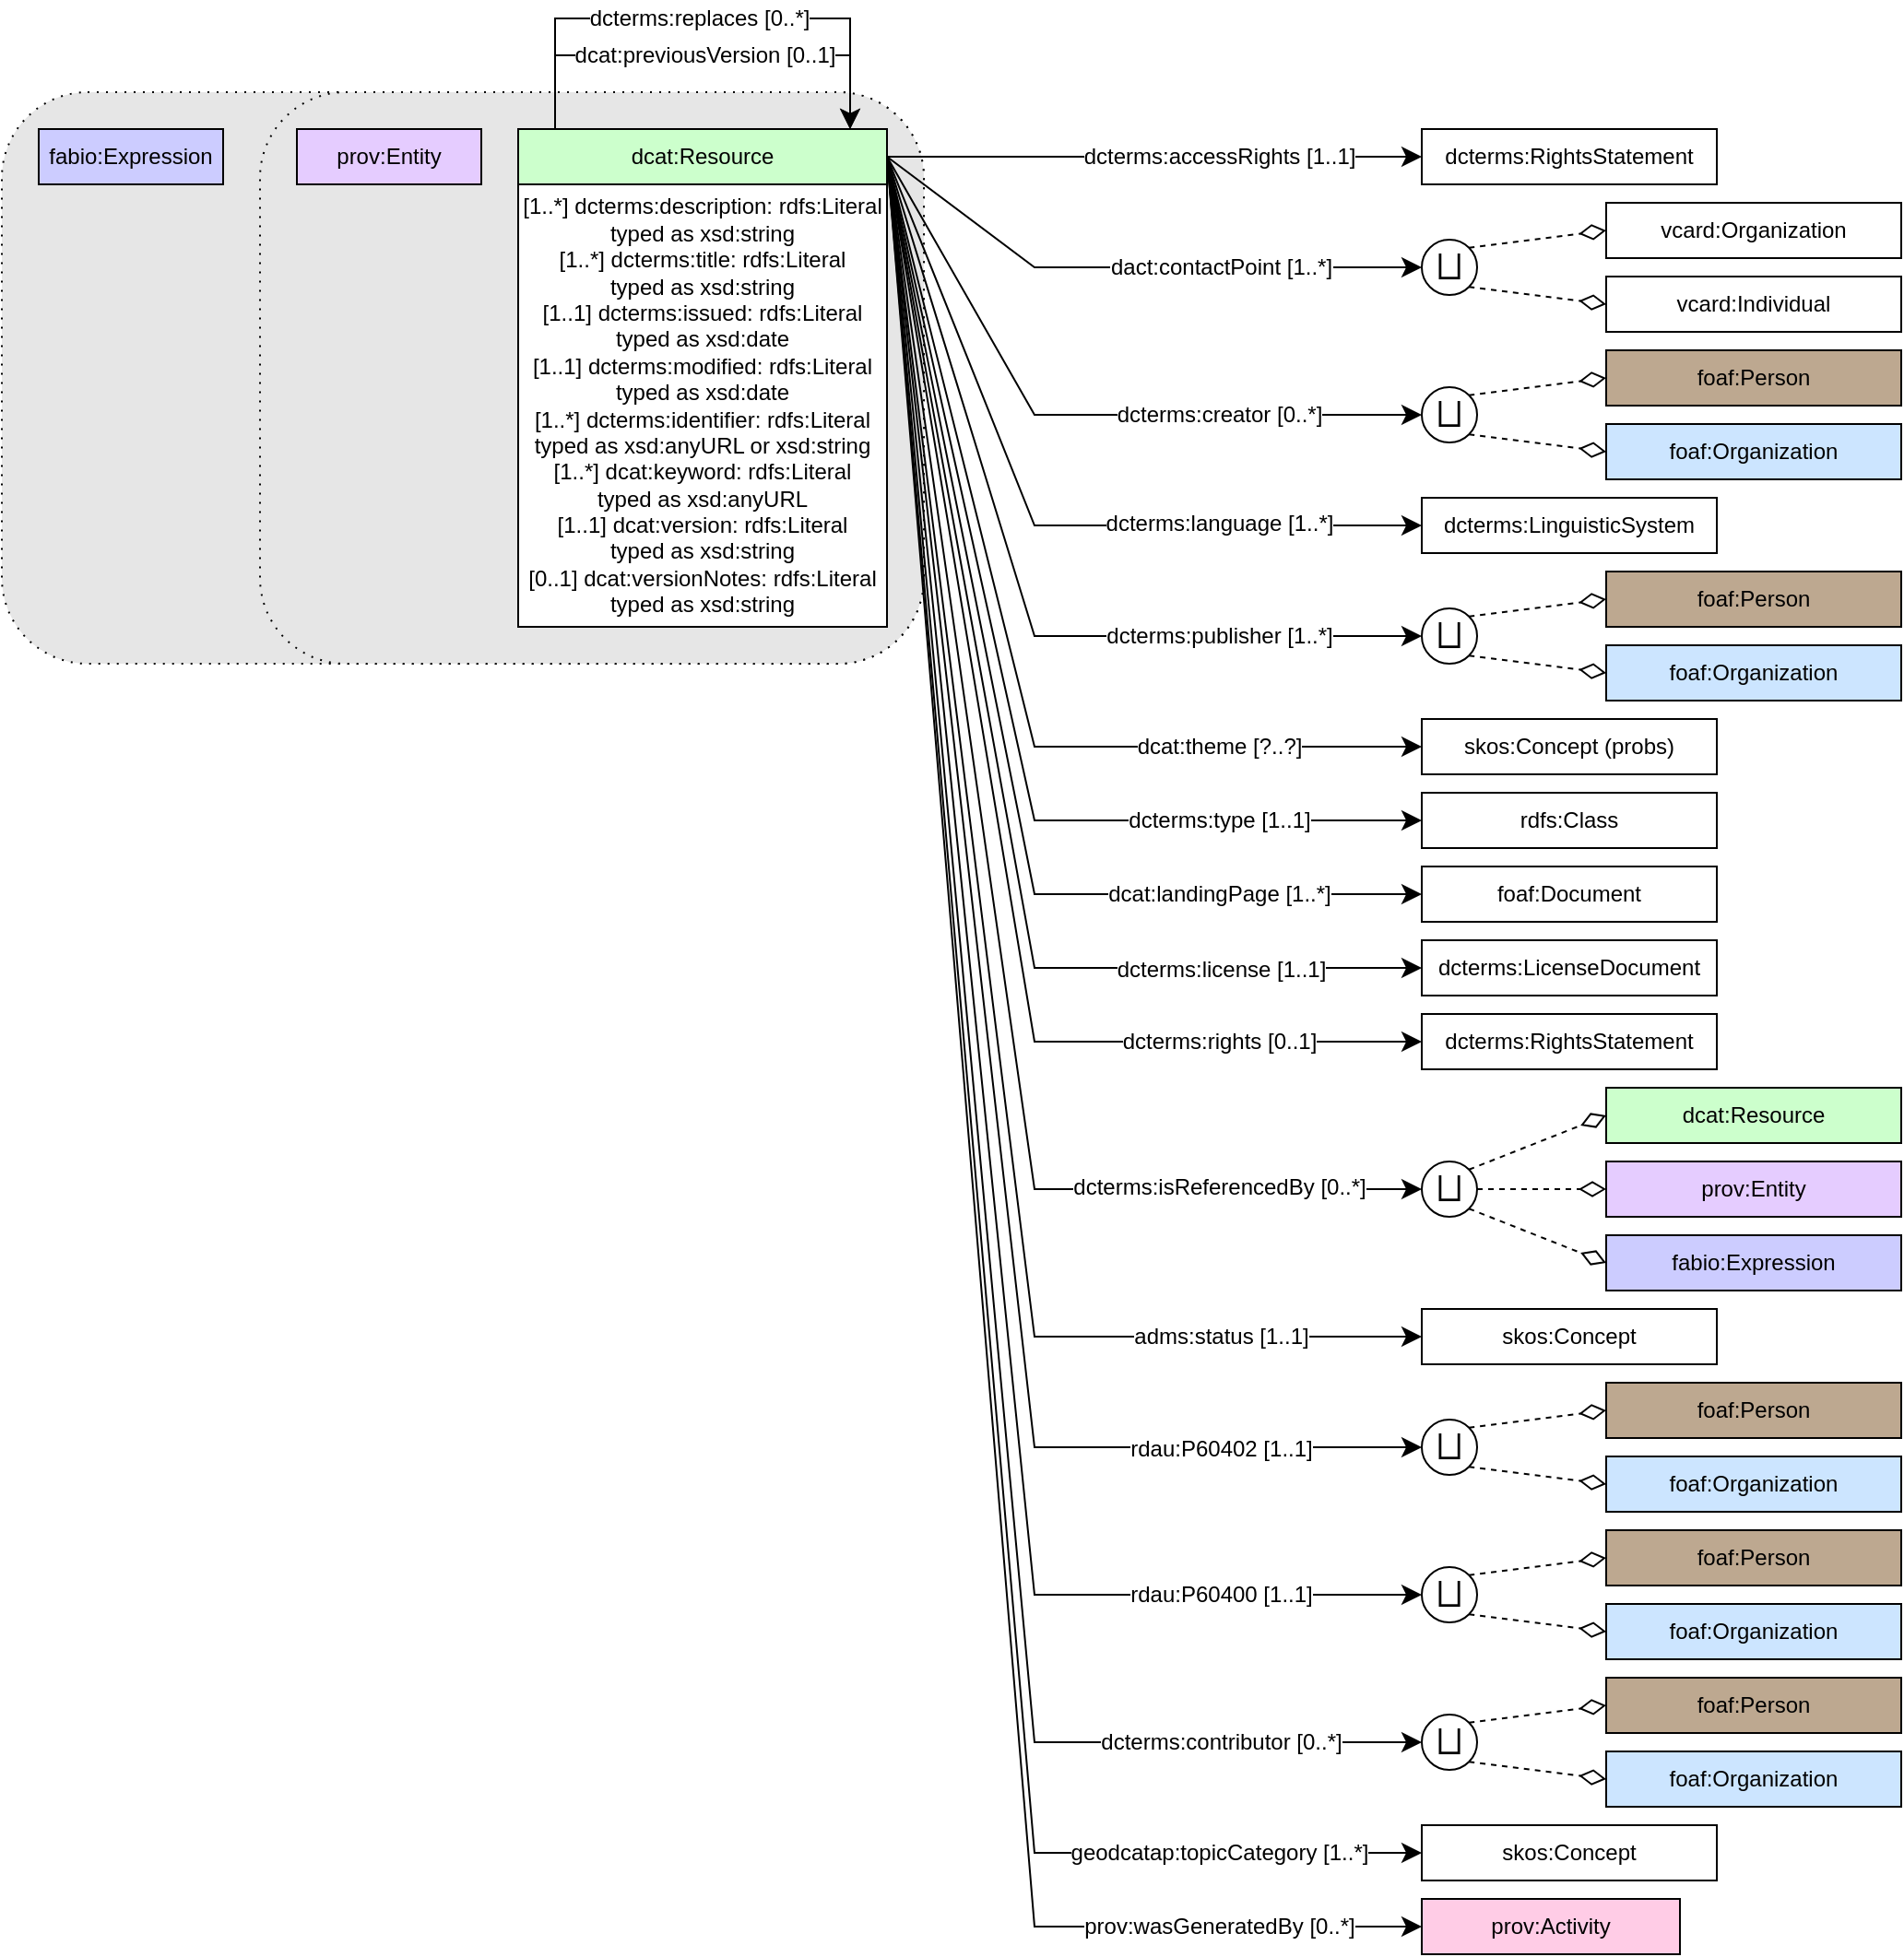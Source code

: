 <mxfile version="26.0.9">
  <diagram name="Page-1" id="SzmMwvYjo2_tDRgzkFQ2">
    <mxGraphModel dx="1943" dy="589" grid="1" gridSize="10" guides="1" tooltips="1" connect="1" arrows="1" fold="1" page="1" pageScale="1" pageWidth="827" pageHeight="1169" math="0" shadow="0">
      <root>
        <mxCell id="0" />
        <mxCell id="1" parent="0" />
        <mxCell id="1unsUa5NZZKn3KWUAOsR-1" value="" style="rounded=1;whiteSpace=wrap;html=1;snapToPoint=1;points=[[0.1,0],[0.2,0],[0.3,0],[0.4,0],[0.5,0],[0.6,0],[0.7,0],[0.8,0],[0.9,0],[0,0.1],[0,0.3],[0,0.5],[0,0.7],[0,0.9],[0.1,1],[0.2,1],[0.3,1],[0.4,1],[0.5,1],[0.6,1],[0.7,1],[0.8,1],[0.9,1],[1,0.1],[1,0.3],[1,0.5],[1,0.7],[1,0.9]];fillColor=#E6E6E6;dashed=1;dashPattern=1 4;" parent="1" vertex="1">
          <mxGeometry x="-260" y="180" width="500" height="310" as="geometry" />
        </mxCell>
        <mxCell id="SjGbqMPoIrOMk5xAmUnZ-7" value="" style="rounded=1;whiteSpace=wrap;html=1;snapToPoint=1;points=[[0.1,0],[0.2,0],[0.3,0],[0.4,0],[0.5,0],[0.6,0],[0.7,0],[0.8,0],[0.9,0],[0,0.1],[0,0.3],[0,0.5],[0,0.7],[0,0.9],[0.1,1],[0.2,1],[0.3,1],[0.4,1],[0.5,1],[0.6,1],[0.7,1],[0.8,1],[0.9,1],[1,0.1],[1,0.3],[1,0.5],[1,0.7],[1,0.9]];fillColor=#E6E6E6;dashed=1;dashPattern=1 4;" parent="1" vertex="1">
          <mxGeometry x="-120" y="180" width="360" height="310" as="geometry" />
        </mxCell>
        <mxCell id="umWT4CQzPr7KXGaEn9dq-6" value="" style="endArrow=classic;html=1;exitX=1;exitY=0.5;exitDx=0;exitDy=0;entryX=0;entryY=0.5;entryDx=0;entryDy=0;endSize=8;arcSize=0;rounded=0;" parent="1" source="umWT4CQzPr7KXGaEn9dq-2" target="umWT4CQzPr7KXGaEn9dq-10" edge="1">
          <mxGeometry width="50" height="50" relative="1" as="geometry">
            <mxPoint x="219" y="225" as="sourcePoint" />
            <mxPoint x="409" y="225" as="targetPoint" />
          </mxGeometry>
        </mxCell>
        <mxCell id="umWT4CQzPr7KXGaEn9dq-7" value="&lt;div&gt;dcterms:accessRights [1..1]&lt;/div&gt;" style="text;html=1;align=center;verticalAlign=middle;resizable=0;points=[];labelBackgroundColor=#ffffff;" parent="umWT4CQzPr7KXGaEn9dq-6" vertex="1" connectable="0">
          <mxGeometry x="-0.127" relative="1" as="geometry">
            <mxPoint x="53" as="offset" />
          </mxGeometry>
        </mxCell>
        <mxCell id="umWT4CQzPr7KXGaEn9dq-12" value="" style="endArrow=classic;html=1;exitX=1;exitY=0.5;exitDx=0;exitDy=0;entryX=0;entryY=0.5;entryDx=0;entryDy=0;endSize=8;arcSize=0;rounded=0;" parent="1" source="umWT4CQzPr7KXGaEn9dq-2" target="umWT4CQzPr7KXGaEn9dq-17" edge="1">
          <mxGeometry width="50" height="50" relative="1" as="geometry">
            <mxPoint x="220" y="295" as="sourcePoint" />
            <mxPoint x="410" y="295" as="targetPoint" />
            <Array as="points">
              <mxPoint x="300" y="275" />
            </Array>
          </mxGeometry>
        </mxCell>
        <mxCell id="umWT4CQzPr7KXGaEn9dq-13" value="&lt;div&gt;dact:contactPoint [1..*]&lt;/div&gt;" style="text;html=1;align=center;verticalAlign=middle;resizable=0;points=[];labelBackgroundColor=#ffffff;" parent="umWT4CQzPr7KXGaEn9dq-12" vertex="1" connectable="0">
          <mxGeometry x="-0.127" relative="1" as="geometry">
            <mxPoint x="65" as="offset" />
          </mxGeometry>
        </mxCell>
        <mxCell id="MMTcVOcszVxUp90W63KL-1" value="" style="endArrow=classic;html=1;exitX=1;exitY=0.5;exitDx=0;exitDy=0;endSize=8;arcSize=0;rounded=0;entryX=0;entryY=0.5;entryDx=0;entryDy=0;" parent="1" source="umWT4CQzPr7KXGaEn9dq-2" target="MMTcVOcszVxUp90W63KL-10" edge="1">
          <mxGeometry width="50" height="50" relative="1" as="geometry">
            <mxPoint x="230" y="225" as="sourcePoint" />
            <mxPoint x="480" y="590" as="targetPoint" />
            <Array as="points">
              <mxPoint x="300" y="355" />
            </Array>
          </mxGeometry>
        </mxCell>
        <mxCell id="MMTcVOcszVxUp90W63KL-2" value="&lt;div&gt;dcterms:creator [0..*]&lt;/div&gt;" style="text;html=1;align=center;verticalAlign=middle;resizable=0;points=[];labelBackgroundColor=#ffffff;" parent="MMTcVOcszVxUp90W63KL-1" vertex="1" connectable="0">
          <mxGeometry x="-0.127" relative="1" as="geometry">
            <mxPoint x="99" as="offset" />
          </mxGeometry>
        </mxCell>
        <mxCell id="MMTcVOcszVxUp90W63KL-5" value="foaf:Organization" style="rounded=0;whiteSpace=wrap;html=1;snapToPoint=1;points=[[0.1,0],[0.2,0],[0.3,0],[0.4,0],[0.5,0],[0.6,0],[0.7,0],[0.8,0],[0.9,0],[0,0.1],[0,0.3],[0,0.5],[0,0.7],[0,0.9],[0.1,1],[0.2,1],[0.3,1],[0.4,1],[0.5,1],[0.6,1],[0.7,1],[0.8,1],[0.9,1],[1,0.1],[1,0.3],[1,0.5],[1,0.7],[1,0.9]];fillColor=#CCE5FF;" parent="1" vertex="1">
          <mxGeometry x="610" y="360" width="160" height="30" as="geometry" />
        </mxCell>
        <mxCell id="MMTcVOcszVxUp90W63KL-8" value="foaf:Person" style="rounded=0;whiteSpace=wrap;html=1;snapToPoint=1;points=[[0.1,0],[0.2,0],[0.3,0],[0.4,0],[0.5,0],[0.6,0],[0.7,0],[0.8,0],[0.9,0],[0,0.1],[0,0.3],[0,0.5],[0,0.7],[0,0.9],[0.1,1],[0.2,1],[0.3,1],[0.4,1],[0.5,1],[0.6,1],[0.7,1],[0.8,1],[0.9,1],[1,0.1],[1,0.3],[1,0.5],[1,0.7],[1,0.9]];fillColor=#BDA890;" parent="1" vertex="1">
          <mxGeometry x="610" y="320" width="160" height="30" as="geometry" />
        </mxCell>
        <mxCell id="umWT4CQzPr7KXGaEn9dq-16" value="vcard:Individual" style="rounded=0;whiteSpace=wrap;html=1;snapToPoint=1;points=[[0.1,0],[0.2,0],[0.3,0],[0.4,0],[0.5,0],[0.6,0],[0.7,0],[0.8,0],[0.9,0],[0,0.1],[0,0.3],[0,0.5],[0,0.7],[0,0.9],[0.1,1],[0.2,1],[0.3,1],[0.4,1],[0.5,1],[0.6,1],[0.7,1],[0.8,1],[0.9,1],[1,0.1],[1,0.3],[1,0.5],[1,0.7],[1,0.9]];" parent="1" vertex="1">
          <mxGeometry x="610" y="280" width="160" height="30" as="geometry" />
        </mxCell>
        <mxCell id="umWT4CQzPr7KXGaEn9dq-10" value="dcterms:RightsStatement" style="rounded=0;whiteSpace=wrap;html=1;snapToPoint=1;points=[[0.1,0],[0.2,0],[0.3,0],[0.4,0],[0.5,0],[0.6,0],[0.7,0],[0.8,0],[0.9,0],[0,0.1],[0,0.3],[0,0.5],[0,0.7],[0,0.9],[0.1,1],[0.2,1],[0.3,1],[0.4,1],[0.5,1],[0.6,1],[0.7,1],[0.8,1],[0.9,1],[1,0.1],[1,0.3],[1,0.5],[1,0.7],[1,0.9]];" parent="1" vertex="1">
          <mxGeometry x="510" y="200" width="160" height="30" as="geometry" />
        </mxCell>
        <mxCell id="umWT4CQzPr7KXGaEn9dq-24" value="vcard:Organization" style="rounded=0;whiteSpace=wrap;html=1;snapToPoint=1;points=[[0.1,0],[0.2,0],[0.3,0],[0.4,0],[0.5,0],[0.6,0],[0.7,0],[0.8,0],[0.9,0],[0,0.1],[0,0.3],[0,0.5],[0,0.7],[0,0.9],[0.1,1],[0.2,1],[0.3,1],[0.4,1],[0.5,1],[0.6,1],[0.7,1],[0.8,1],[0.9,1],[1,0.1],[1,0.3],[1,0.5],[1,0.7],[1,0.9]];" parent="1" vertex="1">
          <mxGeometry x="610" y="240" width="160" height="30" as="geometry" />
        </mxCell>
        <mxCell id="Jf8K7NB9ZICqQrIBF7vX-12" value="" style="group" parent="1" vertex="1" connectable="0">
          <mxGeometry x="20" y="200" width="200" height="270" as="geometry" />
        </mxCell>
        <mxCell id="umWT4CQzPr7KXGaEn9dq-1" value="[1..*] dcterms:description:&amp;nbsp;rdfs:Literal typed as xsd:string&lt;div&gt;[1..*] dcterms:title:&amp;nbsp;rdfs:Literal&lt;/div&gt;&lt;div&gt;typed as xsd:string&lt;br&gt;&lt;/div&gt;&lt;div&gt;[1..1] dcterms:issued:&amp;nbsp;rdfs:Literal typed as xsd:date&lt;br&gt;&lt;/div&gt;&lt;div&gt;[1..1] dcterms:modified:&amp;nbsp;rdfs:Literal typed as xsd:date&lt;br&gt;&lt;/div&gt;&lt;div&gt;[1..*] dcterms:identifier:&amp;nbsp;rdfs:Literal typed as xsd:anyURL or xsd:string&lt;/div&gt;&lt;div&gt;[1..*] dcat:keyword:&amp;nbsp;rdfs:Literal&lt;/div&gt;&lt;div&gt;typed as xsd:anyURL&lt;br&gt;&lt;/div&gt;&lt;div&gt;[1..1] dcat:version:&amp;nbsp;rdfs:Literal&lt;/div&gt;&lt;div&gt;typed as xsd:string&lt;br&gt;&lt;/div&gt;&lt;div&gt;[0..1] dcat:versionNotes:&amp;nbsp;rdfs:Literal typed as xsd:string&lt;br&gt;&lt;/div&gt;" style="rounded=0;whiteSpace=wrap;html=1;snapToPoint=1;points=[[0.1,0],[0.2,0],[0.3,0],[0.4,0],[0.5,0],[0.6,0],[0.7,0],[0.8,0],[0.9,0],[0,0.1],[0,0.3],[0,0.5],[0,0.7],[0,0.9],[0.1,1],[0.2,1],[0.3,1],[0.4,1],[0.5,1],[0.6,1],[0.7,1],[0.8,1],[0.9,1],[1,0.1],[1,0.3],[1,0.5],[1,0.7],[1,0.9]];" parent="Jf8K7NB9ZICqQrIBF7vX-12" vertex="1">
          <mxGeometry y="30" width="200" height="240" as="geometry" />
        </mxCell>
        <mxCell id="umWT4CQzPr7KXGaEn9dq-2" value="dcat:Resource" style="rounded=0;whiteSpace=wrap;html=1;snapToPoint=1;points=[[0.1,0],[0.2,0],[0.3,0],[0.4,0],[0.5,0],[0.6,0],[0.7,0],[0.8,0],[0.9,0],[0,0.1],[0,0.3],[0,0.5],[0,0.7],[0,0.9],[0.1,1],[0.2,1],[0.3,1],[0.4,1],[0.5,1],[0.6,1],[0.7,1],[0.8,1],[0.9,1],[1,0.1],[1,0.3],[1,0.5],[1,0.7],[1,0.9]];fillColor=#CCFFCC;" parent="Jf8K7NB9ZICqQrIBF7vX-12" vertex="1">
          <mxGeometry width="200" height="30" as="geometry" />
        </mxCell>
        <mxCell id="Jf8K7NB9ZICqQrIBF7vX-48" value="" style="endArrow=classic;html=1;exitX=0.1;exitY=0;exitDx=0;exitDy=0;endSize=8;arcSize=0;rounded=0;entryX=0.9;entryY=0;entryDx=0;entryDy=0;" parent="Jf8K7NB9ZICqQrIBF7vX-12" source="umWT4CQzPr7KXGaEn9dq-2" target="umWT4CQzPr7KXGaEn9dq-2" edge="1">
          <mxGeometry width="50" height="50" relative="1" as="geometry">
            <mxPoint x="19.048" y="-110" as="sourcePoint" />
            <mxPoint x="171.429" y="-100" as="targetPoint" />
            <Array as="points">
              <mxPoint x="20" y="-40" />
              <mxPoint x="180" y="-40" />
            </Array>
          </mxGeometry>
        </mxCell>
        <mxCell id="Jf8K7NB9ZICqQrIBF7vX-49" value="&lt;div&gt;dcat:previousVersion [0..1]&lt;/div&gt;" style="text;html=1;align=center;verticalAlign=middle;resizable=0;points=[];labelBackgroundColor=#ffffff;" parent="Jf8K7NB9ZICqQrIBF7vX-48" vertex="1" connectable="0">
          <mxGeometry x="-0.127" relative="1" as="geometry">
            <mxPoint x="16" as="offset" />
          </mxGeometry>
        </mxCell>
        <mxCell id="Jf8K7NB9ZICqQrIBF7vX-50" value="" style="endArrow=classic;html=1;exitX=0.1;exitY=0;exitDx=0;exitDy=0;endSize=8;arcSize=0;rounded=0;entryX=0.9;entryY=0;entryDx=0;entryDy=0;" parent="Jf8K7NB9ZICqQrIBF7vX-12" source="umWT4CQzPr7KXGaEn9dq-2" target="umWT4CQzPr7KXGaEn9dq-2" edge="1">
          <mxGeometry width="50" height="50" relative="1" as="geometry">
            <mxPoint x="29.524" y="10" as="sourcePoint" />
            <mxPoint x="189.524" y="10" as="targetPoint" />
            <Array as="points">
              <mxPoint x="20" y="-60" />
              <mxPoint x="180" y="-60" />
            </Array>
          </mxGeometry>
        </mxCell>
        <mxCell id="Jf8K7NB9ZICqQrIBF7vX-51" value="&lt;div&gt;dcterms:replaces [0..*]&lt;/div&gt;" style="text;html=1;align=center;verticalAlign=middle;resizable=0;points=[];labelBackgroundColor=#ffffff;" parent="Jf8K7NB9ZICqQrIBF7vX-50" vertex="1" connectable="0">
          <mxGeometry x="-0.127" relative="1" as="geometry">
            <mxPoint x="16" as="offset" />
          </mxGeometry>
        </mxCell>
        <mxCell id="Jf8K7NB9ZICqQrIBF7vX-13" value="" style="endArrow=classic;html=1;exitX=1;exitY=0.5;exitDx=0;exitDy=0;entryX=0;entryY=0.5;entryDx=0;entryDy=0;endSize=8;arcSize=0;rounded=0;" parent="1" source="umWT4CQzPr7KXGaEn9dq-2" target="Jf8K7NB9ZICqQrIBF7vX-15" edge="1">
          <mxGeometry width="50" height="50" relative="1" as="geometry">
            <mxPoint x="230" y="415" as="sourcePoint" />
            <mxPoint x="419" y="425" as="targetPoint" />
            <Array as="points">
              <mxPoint x="300" y="415" />
            </Array>
          </mxGeometry>
        </mxCell>
        <mxCell id="Jf8K7NB9ZICqQrIBF7vX-14" value="&lt;div&gt;dcterms:language [1..*]&lt;/div&gt;" style="text;html=1;align=center;verticalAlign=middle;resizable=0;points=[];labelBackgroundColor=#ffffff;" parent="Jf8K7NB9ZICqQrIBF7vX-13" vertex="1" connectable="0">
          <mxGeometry x="-0.127" relative="1" as="geometry">
            <mxPoint x="111" y="27" as="offset" />
          </mxGeometry>
        </mxCell>
        <mxCell id="Jf8K7NB9ZICqQrIBF7vX-15" value="dcterms:LinguisticSystem" style="rounded=0;whiteSpace=wrap;html=1;snapToPoint=1;points=[[0.1,0],[0.2,0],[0.3,0],[0.4,0],[0.5,0],[0.6,0],[0.7,0],[0.8,0],[0.9,0],[0,0.1],[0,0.3],[0,0.5],[0,0.7],[0,0.9],[0.1,1],[0.2,1],[0.3,1],[0.4,1],[0.5,1],[0.6,1],[0.7,1],[0.8,1],[0.9,1],[1,0.1],[1,0.3],[1,0.5],[1,0.7],[1,0.9]];" parent="1" vertex="1">
          <mxGeometry x="510" y="400" width="160" height="30" as="geometry" />
        </mxCell>
        <mxCell id="Jf8K7NB9ZICqQrIBF7vX-16" value="" style="group" parent="1" vertex="1" connectable="0">
          <mxGeometry x="510" y="260" width="30" height="30" as="geometry" />
        </mxCell>
        <mxCell id="umWT4CQzPr7KXGaEn9dq-20" value="" style="endArrow=diamondThin;endSize=12;html=1;fontColor=#000099;exitX=1;exitY=0;exitDx=0;exitDy=0;endFill=0;dashed=1;entryX=0;entryY=0.5;entryDx=0;entryDy=0;arcSize=0;rounded=0;" parent="Jf8K7NB9ZICqQrIBF7vX-16" source="umWT4CQzPr7KXGaEn9dq-17" target="umWT4CQzPr7KXGaEn9dq-24" edge="1">
          <mxGeometry width="50" height="50" relative="1" as="geometry">
            <mxPoint x="-162" y="65" as="sourcePoint" />
            <mxPoint x="53" y="30" as="targetPoint" />
          </mxGeometry>
        </mxCell>
        <mxCell id="umWT4CQzPr7KXGaEn9dq-21" value="" style="endArrow=diamondThin;endSize=12;html=1;fontColor=#000099;exitX=1;exitY=1;exitDx=0;exitDy=0;endFill=0;dashed=1;entryX=0;entryY=0.5;entryDx=0;entryDy=0;arcSize=0;rounded=0;" parent="Jf8K7NB9ZICqQrIBF7vX-16" source="umWT4CQzPr7KXGaEn9dq-17" target="umWT4CQzPr7KXGaEn9dq-16" edge="1">
          <mxGeometry width="50" height="50" relative="1" as="geometry">
            <mxPoint x="21.607" y="54.393" as="sourcePoint" />
            <mxPoint x="53" y="150" as="targetPoint" />
          </mxGeometry>
        </mxCell>
        <mxCell id="umWT4CQzPr7KXGaEn9dq-17" value="&lt;span class=&quot;st&quot;&gt;⨆&lt;/span&gt;" style="ellipse;whiteSpace=wrap;html=1;aspect=fixed;fontSize=17;" parent="Jf8K7NB9ZICqQrIBF7vX-16" vertex="1">
          <mxGeometry width="30" height="30" as="geometry" />
        </mxCell>
        <mxCell id="Jf8K7NB9ZICqQrIBF7vX-17" value="" style="group" parent="1" vertex="1" connectable="0">
          <mxGeometry x="510" y="340" width="30" height="30" as="geometry" />
        </mxCell>
        <mxCell id="MMTcVOcszVxUp90W63KL-11" value="" style="endArrow=diamondThin;endSize=12;html=1;fontColor=#000099;exitX=1;exitY=0;exitDx=0;exitDy=0;endFill=0;dashed=1;entryX=0;entryY=0.5;entryDx=0;entryDy=0;arcSize=0;rounded=0;" parent="Jf8K7NB9ZICqQrIBF7vX-17" source="MMTcVOcszVxUp90W63KL-10" target="MMTcVOcszVxUp90W63KL-8" edge="1">
          <mxGeometry width="50" height="50" relative="1" as="geometry">
            <mxPoint x="-162" y="215" as="sourcePoint" />
            <mxPoint x="53" y="180" as="targetPoint" />
          </mxGeometry>
        </mxCell>
        <mxCell id="MMTcVOcszVxUp90W63KL-12" value="" style="endArrow=diamondThin;endSize=12;html=1;fontColor=#000099;exitX=1;exitY=1;exitDx=0;exitDy=0;endFill=0;dashed=1;entryX=0;entryY=0.5;entryDx=0;entryDy=0;arcSize=0;rounded=0;" parent="Jf8K7NB9ZICqQrIBF7vX-17" source="MMTcVOcszVxUp90W63KL-10" target="MMTcVOcszVxUp90W63KL-5" edge="1">
          <mxGeometry width="50" height="50" relative="1" as="geometry">
            <mxPoint x="21.607" y="204.393" as="sourcePoint" />
            <mxPoint x="53" y="300" as="targetPoint" />
          </mxGeometry>
        </mxCell>
        <mxCell id="MMTcVOcszVxUp90W63KL-10" value="&lt;span class=&quot;st&quot;&gt;⨆&lt;/span&gt;" style="ellipse;whiteSpace=wrap;html=1;aspect=fixed;fontSize=17;" parent="Jf8K7NB9ZICqQrIBF7vX-17" vertex="1">
          <mxGeometry width="30" height="30" as="geometry" />
        </mxCell>
        <mxCell id="Jf8K7NB9ZICqQrIBF7vX-23" value="" style="endArrow=classic;html=1;exitX=1;exitY=0.5;exitDx=0;exitDy=0;endSize=8;arcSize=0;rounded=0;entryX=0;entryY=0.5;entryDx=0;entryDy=0;" parent="1" source="umWT4CQzPr7KXGaEn9dq-2" target="Jf8K7NB9ZICqQrIBF7vX-28" edge="1">
          <mxGeometry width="50" height="50" relative="1" as="geometry">
            <mxPoint x="220" y="334" as="sourcePoint" />
            <mxPoint x="480" y="709" as="targetPoint" />
            <Array as="points">
              <mxPoint x="300" y="475" />
            </Array>
          </mxGeometry>
        </mxCell>
        <mxCell id="Jf8K7NB9ZICqQrIBF7vX-24" value="&lt;div&gt;dcterms:publisher [1..*]&lt;/div&gt;" style="text;html=1;align=center;verticalAlign=middle;resizable=0;points=[];labelBackgroundColor=#ffffff;" parent="Jf8K7NB9ZICqQrIBF7vX-23" vertex="1" connectable="0">
          <mxGeometry x="-0.127" relative="1" as="geometry">
            <mxPoint x="118" y="59" as="offset" />
          </mxGeometry>
        </mxCell>
        <mxCell id="Jf8K7NB9ZICqQrIBF7vX-25" value="foaf:Organization" style="rounded=0;whiteSpace=wrap;html=1;snapToPoint=1;points=[[0.1,0],[0.2,0],[0.3,0],[0.4,0],[0.5,0],[0.6,0],[0.7,0],[0.8,0],[0.9,0],[0,0.1],[0,0.3],[0,0.5],[0,0.7],[0,0.9],[0.1,1],[0.2,1],[0.3,1],[0.4,1],[0.5,1],[0.6,1],[0.7,1],[0.8,1],[0.9,1],[1,0.1],[1,0.3],[1,0.5],[1,0.7],[1,0.9]];fillColor=#CCE5FF;" parent="1" vertex="1">
          <mxGeometry x="610" y="480" width="160" height="30" as="geometry" />
        </mxCell>
        <mxCell id="Jf8K7NB9ZICqQrIBF7vX-26" value="foaf:Person" style="rounded=0;whiteSpace=wrap;html=1;snapToPoint=1;points=[[0.1,0],[0.2,0],[0.3,0],[0.4,0],[0.5,0],[0.6,0],[0.7,0],[0.8,0],[0.9,0],[0,0.1],[0,0.3],[0,0.5],[0,0.7],[0,0.9],[0.1,1],[0.2,1],[0.3,1],[0.4,1],[0.5,1],[0.6,1],[0.7,1],[0.8,1],[0.9,1],[1,0.1],[1,0.3],[1,0.5],[1,0.7],[1,0.9]];fillColor=#BDA890;" parent="1" vertex="1">
          <mxGeometry x="610" y="440" width="160" height="30" as="geometry" />
        </mxCell>
        <mxCell id="Jf8K7NB9ZICqQrIBF7vX-27" value="" style="group" parent="1" vertex="1" connectable="0">
          <mxGeometry x="510" y="460" width="30" height="30" as="geometry" />
        </mxCell>
        <mxCell id="Jf8K7NB9ZICqQrIBF7vX-28" value="&lt;span class=&quot;st&quot;&gt;⨆&lt;/span&gt;" style="ellipse;whiteSpace=wrap;html=1;aspect=fixed;fontSize=17;" parent="Jf8K7NB9ZICqQrIBF7vX-27" vertex="1">
          <mxGeometry width="30" height="30" as="geometry" />
        </mxCell>
        <mxCell id="Jf8K7NB9ZICqQrIBF7vX-29" value="" style="endArrow=diamondThin;endSize=12;html=1;fontColor=#000099;exitX=1;exitY=0;exitDx=0;exitDy=0;endFill=0;dashed=1;entryX=0;entryY=0.5;entryDx=0;entryDy=0;arcSize=0;rounded=0;" parent="1" source="Jf8K7NB9ZICqQrIBF7vX-28" target="Jf8K7NB9ZICqQrIBF7vX-26" edge="1">
          <mxGeometry width="50" height="50" relative="1" as="geometry">
            <mxPoint x="348" y="674" as="sourcePoint" />
            <mxPoint x="563" y="639" as="targetPoint" />
          </mxGeometry>
        </mxCell>
        <mxCell id="Jf8K7NB9ZICqQrIBF7vX-30" value="" style="endArrow=diamondThin;endSize=12;html=1;fontColor=#000099;exitX=1;exitY=1;exitDx=0;exitDy=0;endFill=0;dashed=1;entryX=0;entryY=0.5;entryDx=0;entryDy=0;arcSize=0;rounded=0;" parent="1" source="Jf8K7NB9ZICqQrIBF7vX-28" target="Jf8K7NB9ZICqQrIBF7vX-25" edge="1">
          <mxGeometry width="50" height="50" relative="1" as="geometry">
            <mxPoint x="531.607" y="663.393" as="sourcePoint" />
            <mxPoint x="563" y="759" as="targetPoint" />
          </mxGeometry>
        </mxCell>
        <mxCell id="Jf8K7NB9ZICqQrIBF7vX-31" value="" style="endArrow=classic;html=1;exitX=1;exitY=0.5;exitDx=0;exitDy=0;entryX=0;entryY=0.5;entryDx=0;entryDy=0;endSize=8;arcSize=0;rounded=0;" parent="1" source="umWT4CQzPr7KXGaEn9dq-2" target="Jf8K7NB9ZICqQrIBF7vX-33" edge="1">
          <mxGeometry width="50" height="50" relative="1" as="geometry">
            <mxPoint x="220" y="330" as="sourcePoint" />
            <mxPoint x="419" y="540" as="targetPoint" />
            <Array as="points">
              <mxPoint x="300" y="535" />
            </Array>
          </mxGeometry>
        </mxCell>
        <mxCell id="Jf8K7NB9ZICqQrIBF7vX-32" value="&lt;div&gt;dcat:theme [?..?]&lt;/div&gt;" style="text;html=1;align=center;verticalAlign=middle;resizable=0;points=[];labelBackgroundColor=#ffffff;" parent="Jf8K7NB9ZICqQrIBF7vX-31" vertex="1" connectable="0">
          <mxGeometry x="-0.127" relative="1" as="geometry">
            <mxPoint x="123" y="91" as="offset" />
          </mxGeometry>
        </mxCell>
        <mxCell id="Jf8K7NB9ZICqQrIBF7vX-33" value="skos:Concept (probs)" style="rounded=0;whiteSpace=wrap;html=1;snapToPoint=1;points=[[0.1,0],[0.2,0],[0.3,0],[0.4,0],[0.5,0],[0.6,0],[0.7,0],[0.8,0],[0.9,0],[0,0.1],[0,0.3],[0,0.5],[0,0.7],[0,0.9],[0.1,1],[0.2,1],[0.3,1],[0.4,1],[0.5,1],[0.6,1],[0.7,1],[0.8,1],[0.9,1],[1,0.1],[1,0.3],[1,0.5],[1,0.7],[1,0.9]];" parent="1" vertex="1">
          <mxGeometry x="510" y="520" width="160" height="30" as="geometry" />
        </mxCell>
        <mxCell id="Jf8K7NB9ZICqQrIBF7vX-34" value="" style="endArrow=classic;html=1;exitX=1;exitY=0.5;exitDx=0;exitDy=0;entryX=0;entryY=0.5;entryDx=0;entryDy=0;endSize=8;arcSize=0;rounded=0;" parent="1" source="umWT4CQzPr7KXGaEn9dq-2" target="Jf8K7NB9ZICqQrIBF7vX-36" edge="1">
          <mxGeometry width="50" height="50" relative="1" as="geometry">
            <mxPoint x="220" y="255" as="sourcePoint" />
            <mxPoint x="419" y="580" as="targetPoint" />
            <Array as="points">
              <mxPoint x="300" y="575" />
            </Array>
          </mxGeometry>
        </mxCell>
        <mxCell id="Jf8K7NB9ZICqQrIBF7vX-35" value="&lt;div&gt;dcterms:type [1..1]&lt;/div&gt;" style="text;html=1;align=center;verticalAlign=middle;resizable=0;points=[];labelBackgroundColor=#ffffff;" parent="Jf8K7NB9ZICqQrIBF7vX-34" vertex="1" connectable="0">
          <mxGeometry x="-0.127" relative="1" as="geometry">
            <mxPoint x="125" y="113" as="offset" />
          </mxGeometry>
        </mxCell>
        <mxCell id="Jf8K7NB9ZICqQrIBF7vX-36" value="rdfs:Class" style="rounded=0;whiteSpace=wrap;html=1;snapToPoint=1;points=[[0.1,0],[0.2,0],[0.3,0],[0.4,0],[0.5,0],[0.6,0],[0.7,0],[0.8,0],[0.9,0],[0,0.1],[0,0.3],[0,0.5],[0,0.7],[0,0.9],[0.1,1],[0.2,1],[0.3,1],[0.4,1],[0.5,1],[0.6,1],[0.7,1],[0.8,1],[0.9,1],[1,0.1],[1,0.3],[1,0.5],[1,0.7],[1,0.9]];" parent="1" vertex="1">
          <mxGeometry x="510" y="560" width="160" height="30" as="geometry" />
        </mxCell>
        <mxCell id="Jf8K7NB9ZICqQrIBF7vX-37" value="" style="endArrow=classic;html=1;exitX=1;exitY=0.5;exitDx=0;exitDy=0;entryX=0;entryY=0.5;entryDx=0;entryDy=0;endSize=8;arcSize=0;rounded=0;" parent="1" source="umWT4CQzPr7KXGaEn9dq-2" target="Jf8K7NB9ZICqQrIBF7vX-39" edge="1">
          <mxGeometry width="50" height="50" relative="1" as="geometry">
            <mxPoint x="220" y="254" as="sourcePoint" />
            <mxPoint x="419" y="619" as="targetPoint" />
            <Array as="points">
              <mxPoint x="300" y="615" />
            </Array>
          </mxGeometry>
        </mxCell>
        <mxCell id="Jf8K7NB9ZICqQrIBF7vX-38" value="&lt;div&gt;dcat:landingPage [1..*]&lt;/div&gt;" style="text;html=1;align=center;verticalAlign=middle;resizable=0;points=[];labelBackgroundColor=#ffffff;" parent="Jf8K7NB9ZICqQrIBF7vX-37" vertex="1" connectable="0">
          <mxGeometry x="-0.127" relative="1" as="geometry">
            <mxPoint x="127" y="135" as="offset" />
          </mxGeometry>
        </mxCell>
        <mxCell id="Jf8K7NB9ZICqQrIBF7vX-39" value="foaf:Document" style="rounded=0;whiteSpace=wrap;html=1;snapToPoint=1;points=[[0.1,0],[0.2,0],[0.3,0],[0.4,0],[0.5,0],[0.6,0],[0.7,0],[0.8,0],[0.9,0],[0,0.1],[0,0.3],[0,0.5],[0,0.7],[0,0.9],[0.1,1],[0.2,1],[0.3,1],[0.4,1],[0.5,1],[0.6,1],[0.7,1],[0.8,1],[0.9,1],[1,0.1],[1,0.3],[1,0.5],[1,0.7],[1,0.9]];" parent="1" vertex="1">
          <mxGeometry x="510" y="600" width="160" height="30" as="geometry" />
        </mxCell>
        <mxCell id="Jf8K7NB9ZICqQrIBF7vX-40" value="" style="endArrow=classic;html=1;exitX=1;exitY=0.5;exitDx=0;exitDy=0;entryX=0;entryY=0.5;entryDx=0;entryDy=0;endSize=8;arcSize=0;rounded=0;" parent="1" source="umWT4CQzPr7KXGaEn9dq-2" target="Jf8K7NB9ZICqQrIBF7vX-42" edge="1">
          <mxGeometry width="50" height="50" relative="1" as="geometry">
            <mxPoint x="220" y="256" as="sourcePoint" />
            <mxPoint x="419" y="660" as="targetPoint" />
            <Array as="points">
              <mxPoint x="300" y="655" />
            </Array>
          </mxGeometry>
        </mxCell>
        <mxCell id="Jf8K7NB9ZICqQrIBF7vX-41" value="&lt;div&gt;dcterms:license [1..1]&lt;/div&gt;" style="text;html=1;align=center;verticalAlign=middle;resizable=0;points=[];labelBackgroundColor=#ffffff;" parent="Jf8K7NB9ZICqQrIBF7vX-40" vertex="1" connectable="0">
          <mxGeometry x="-0.127" relative="1" as="geometry">
            <mxPoint x="129" y="158" as="offset" />
          </mxGeometry>
        </mxCell>
        <mxCell id="Jf8K7NB9ZICqQrIBF7vX-42" value="dcterms:LicenseDocument" style="rounded=0;whiteSpace=wrap;html=1;snapToPoint=1;points=[[0.1,0],[0.2,0],[0.3,0],[0.4,0],[0.5,0],[0.6,0],[0.7,0],[0.8,0],[0.9,0],[0,0.1],[0,0.3],[0,0.5],[0,0.7],[0,0.9],[0.1,1],[0.2,1],[0.3,1],[0.4,1],[0.5,1],[0.6,1],[0.7,1],[0.8,1],[0.9,1],[1,0.1],[1,0.3],[1,0.5],[1,0.7],[1,0.9]];" parent="1" vertex="1">
          <mxGeometry x="510" y="640" width="160" height="30" as="geometry" />
        </mxCell>
        <mxCell id="Jf8K7NB9ZICqQrIBF7vX-43" value="" style="endArrow=classic;html=1;exitX=1;exitY=0.5;exitDx=0;exitDy=0;entryX=0;entryY=0.5;entryDx=0;entryDy=0;endSize=8;arcSize=0;rounded=0;" parent="1" source="umWT4CQzPr7KXGaEn9dq-2" target="Jf8K7NB9ZICqQrIBF7vX-45" edge="1">
          <mxGeometry width="50" height="50" relative="1" as="geometry">
            <mxPoint x="220" y="255" as="sourcePoint" />
            <mxPoint x="419" y="700" as="targetPoint" />
            <Array as="points">
              <mxPoint x="300" y="695" />
            </Array>
          </mxGeometry>
        </mxCell>
        <mxCell id="Jf8K7NB9ZICqQrIBF7vX-44" value="&lt;div&gt;dcterms:rights [0..1]&lt;/div&gt;" style="text;html=1;align=center;verticalAlign=middle;resizable=0;points=[];labelBackgroundColor=#ffffff;" parent="Jf8K7NB9ZICqQrIBF7vX-43" vertex="1" connectable="0">
          <mxGeometry x="-0.127" relative="1" as="geometry">
            <mxPoint x="130" y="180" as="offset" />
          </mxGeometry>
        </mxCell>
        <mxCell id="Jf8K7NB9ZICqQrIBF7vX-45" value="dcterms:RightsStatement" style="rounded=0;whiteSpace=wrap;html=1;snapToPoint=1;points=[[0.1,0],[0.2,0],[0.3,0],[0.4,0],[0.5,0],[0.6,0],[0.7,0],[0.8,0],[0.9,0],[0,0.1],[0,0.3],[0,0.5],[0,0.7],[0,0.9],[0.1,1],[0.2,1],[0.3,1],[0.4,1],[0.5,1],[0.6,1],[0.7,1],[0.8,1],[0.9,1],[1,0.1],[1,0.3],[1,0.5],[1,0.7],[1,0.9]];" parent="1" vertex="1">
          <mxGeometry x="510" y="680" width="160" height="30" as="geometry" />
        </mxCell>
        <mxCell id="Jf8K7NB9ZICqQrIBF7vX-46" value="" style="endArrow=classic;html=1;exitX=1;exitY=0.5;exitDx=0;exitDy=0;entryX=0;entryY=0.5;entryDx=0;entryDy=0;endSize=8;arcSize=0;rounded=0;" parent="1" source="umWT4CQzPr7KXGaEn9dq-2" target="SjGbqMPoIrOMk5xAmUnZ-4" edge="1">
          <mxGeometry width="50" height="50" relative="1" as="geometry">
            <mxPoint x="220" y="255" as="sourcePoint" />
            <mxPoint x="510" y="735" as="targetPoint" />
            <Array as="points">
              <mxPoint x="300" y="775" />
            </Array>
          </mxGeometry>
        </mxCell>
        <mxCell id="Jf8K7NB9ZICqQrIBF7vX-47" value="&lt;div&gt;dcterms:isReferencedBy [0..*]&lt;/div&gt;" style="text;html=1;align=center;verticalAlign=middle;resizable=0;points=[];labelBackgroundColor=#ffffff;" parent="Jf8K7NB9ZICqQrIBF7vX-46" vertex="1" connectable="0">
          <mxGeometry x="-0.127" relative="1" as="geometry">
            <mxPoint x="132" y="224" as="offset" />
          </mxGeometry>
        </mxCell>
        <mxCell id="SjGbqMPoIrOMk5xAmUnZ-1" value="prov:Entity" style="rounded=0;whiteSpace=wrap;html=1;snapToPoint=1;points=[[0.1,0],[0.2,0],[0.3,0],[0.4,0],[0.5,0],[0.6,0],[0.7,0],[0.8,0],[0.9,0],[0,0.1],[0,0.3],[0,0.5],[0,0.7],[0,0.9],[0.1,1],[0.2,1],[0.3,1],[0.4,1],[0.5,1],[0.6,1],[0.7,1],[0.8,1],[0.9,1],[1,0.1],[1,0.3],[1,0.5],[1,0.7],[1,0.9]];fillColor=#E5CCFF;" parent="1" vertex="1">
          <mxGeometry x="610" y="760" width="160" height="30" as="geometry" />
        </mxCell>
        <mxCell id="SjGbqMPoIrOMk5xAmUnZ-2" value="dcat:Resource" style="rounded=0;whiteSpace=wrap;html=1;snapToPoint=1;points=[[0.1,0],[0.2,0],[0.3,0],[0.4,0],[0.5,0],[0.6,0],[0.7,0],[0.8,0],[0.9,0],[0,0.1],[0,0.3],[0,0.5],[0,0.7],[0,0.9],[0.1,1],[0.2,1],[0.3,1],[0.4,1],[0.5,1],[0.6,1],[0.7,1],[0.8,1],[0.9,1],[1,0.1],[1,0.3],[1,0.5],[1,0.7],[1,0.9]];fillColor=#CCFFCC;" parent="1" vertex="1">
          <mxGeometry x="610" y="720" width="160" height="30" as="geometry" />
        </mxCell>
        <mxCell id="SjGbqMPoIrOMk5xAmUnZ-3" value="" style="group" parent="1" vertex="1" connectable="0">
          <mxGeometry x="510" y="760" width="30" height="30" as="geometry" />
        </mxCell>
        <mxCell id="SjGbqMPoIrOMk5xAmUnZ-4" value="&lt;span class=&quot;st&quot;&gt;⨆&lt;/span&gt;" style="ellipse;whiteSpace=wrap;html=1;aspect=fixed;fontSize=17;" parent="SjGbqMPoIrOMk5xAmUnZ-3" vertex="1">
          <mxGeometry width="30" height="30" as="geometry" />
        </mxCell>
        <mxCell id="SjGbqMPoIrOMk5xAmUnZ-5" value="" style="endArrow=diamondThin;endSize=12;html=1;fontColor=#000099;exitX=1;exitY=0;exitDx=0;exitDy=0;endFill=0;dashed=1;entryX=0;entryY=0.5;entryDx=0;entryDy=0;arcSize=0;rounded=0;" parent="1" source="SjGbqMPoIrOMk5xAmUnZ-4" target="SjGbqMPoIrOMk5xAmUnZ-2" edge="1">
          <mxGeometry width="50" height="50" relative="1" as="geometry">
            <mxPoint x="348" y="954" as="sourcePoint" />
            <mxPoint x="563" y="919" as="targetPoint" />
          </mxGeometry>
        </mxCell>
        <mxCell id="SjGbqMPoIrOMk5xAmUnZ-6" value="" style="endArrow=diamondThin;endSize=12;html=1;fontColor=#000099;exitX=1;exitY=0.5;exitDx=0;exitDy=0;endFill=0;dashed=1;entryX=0;entryY=0.5;entryDx=0;entryDy=0;arcSize=0;rounded=0;" parent="1" source="SjGbqMPoIrOMk5xAmUnZ-4" target="SjGbqMPoIrOMk5xAmUnZ-1" edge="1">
          <mxGeometry width="50" height="50" relative="1" as="geometry">
            <mxPoint x="531.607" y="943.393" as="sourcePoint" />
            <mxPoint x="563" y="1039" as="targetPoint" />
          </mxGeometry>
        </mxCell>
        <mxCell id="SjGbqMPoIrOMk5xAmUnZ-16" value="fabio:Expression" style="rounded=0;whiteSpace=wrap;html=1;snapToPoint=1;points=[[0.1,0],[0.2,0],[0.3,0],[0.4,0],[0.5,0],[0.6,0],[0.7,0],[0.8,0],[0.9,0],[0,0.1],[0,0.3],[0,0.5],[0,0.7],[0,0.9],[0.1,1],[0.2,1],[0.3,1],[0.4,1],[0.5,1],[0.6,1],[0.7,1],[0.8,1],[0.9,1],[1,0.1],[1,0.3],[1,0.5],[1,0.7],[1,0.9]];fillColor=#CCCCFF;" parent="1" vertex="1">
          <mxGeometry x="610" y="800" width="160" height="30" as="geometry" />
        </mxCell>
        <mxCell id="SjGbqMPoIrOMk5xAmUnZ-17" value="" style="endArrow=diamondThin;endSize=12;html=1;fontColor=#000099;exitX=1;exitY=1;exitDx=0;exitDy=0;endFill=0;dashed=1;entryX=0;entryY=0.5;entryDx=0;entryDy=0;arcSize=0;rounded=0;" parent="1" source="SjGbqMPoIrOMk5xAmUnZ-4" target="SjGbqMPoIrOMk5xAmUnZ-16" edge="1">
          <mxGeometry width="50" height="50" relative="1" as="geometry">
            <mxPoint x="536" y="806" as="sourcePoint" />
            <mxPoint x="563" y="1079" as="targetPoint" />
          </mxGeometry>
        </mxCell>
        <mxCell id="SjGbqMPoIrOMk5xAmUnZ-18" value="" style="endArrow=classic;html=1;exitX=1;exitY=0.5;exitDx=0;exitDy=0;entryX=0;entryY=0.5;entryDx=0;entryDy=0;endSize=8;arcSize=0;rounded=0;" parent="1" source="umWT4CQzPr7KXGaEn9dq-2" target="SjGbqMPoIrOMk5xAmUnZ-20" edge="1">
          <mxGeometry width="50" height="50" relative="1" as="geometry">
            <mxPoint x="220" y="535" as="sourcePoint" />
            <mxPoint x="419" y="860" as="targetPoint" />
            <Array as="points">
              <mxPoint x="300" y="855" />
            </Array>
          </mxGeometry>
        </mxCell>
        <mxCell id="SjGbqMPoIrOMk5xAmUnZ-19" value="&lt;div&gt;adms:status [1..1]&lt;/div&gt;" style="text;html=1;align=center;verticalAlign=middle;resizable=0;points=[];labelBackgroundColor=#ffffff;" parent="SjGbqMPoIrOMk5xAmUnZ-18" vertex="1" connectable="0">
          <mxGeometry x="-0.127" relative="1" as="geometry">
            <mxPoint x="134" y="270" as="offset" />
          </mxGeometry>
        </mxCell>
        <mxCell id="SjGbqMPoIrOMk5xAmUnZ-20" value="skos:Concept" style="rounded=0;whiteSpace=wrap;html=1;snapToPoint=1;points=[[0.1,0],[0.2,0],[0.3,0],[0.4,0],[0.5,0],[0.6,0],[0.7,0],[0.8,0],[0.9,0],[0,0.1],[0,0.3],[0,0.5],[0,0.7],[0,0.9],[0.1,1],[0.2,1],[0.3,1],[0.4,1],[0.5,1],[0.6,1],[0.7,1],[0.8,1],[0.9,1],[1,0.1],[1,0.3],[1,0.5],[1,0.7],[1,0.9]];" parent="1" vertex="1">
          <mxGeometry x="510" y="840" width="160" height="30" as="geometry" />
        </mxCell>
        <mxCell id="SjGbqMPoIrOMk5xAmUnZ-24" value="" style="endArrow=classic;html=1;exitX=1;exitY=0.5;exitDx=0;exitDy=0;endSize=8;arcSize=0;rounded=0;entryX=0;entryY=0.5;entryDx=0;entryDy=0;" parent="1" source="umWT4CQzPr7KXGaEn9dq-2" target="SjGbqMPoIrOMk5xAmUnZ-29" edge="1">
          <mxGeometry width="50" height="50" relative="1" as="geometry">
            <mxPoint x="220" y="655" as="sourcePoint" />
            <mxPoint x="480" y="1149" as="targetPoint" />
            <Array as="points">
              <mxPoint x="300" y="915" />
            </Array>
          </mxGeometry>
        </mxCell>
        <mxCell id="SjGbqMPoIrOMk5xAmUnZ-25" value="&lt;div&gt;rdau:P60402 [1..1]&lt;/div&gt;" style="text;html=1;align=center;verticalAlign=middle;resizable=0;points=[];labelBackgroundColor=#ffffff;" parent="SjGbqMPoIrOMk5xAmUnZ-24" vertex="1" connectable="0">
          <mxGeometry x="-0.127" relative="1" as="geometry">
            <mxPoint x="135" y="304" as="offset" />
          </mxGeometry>
        </mxCell>
        <mxCell id="SjGbqMPoIrOMk5xAmUnZ-26" value="foaf:Organization" style="rounded=0;whiteSpace=wrap;html=1;snapToPoint=1;points=[[0.1,0],[0.2,0],[0.3,0],[0.4,0],[0.5,0],[0.6,0],[0.7,0],[0.8,0],[0.9,0],[0,0.1],[0,0.3],[0,0.5],[0,0.7],[0,0.9],[0.1,1],[0.2,1],[0.3,1],[0.4,1],[0.5,1],[0.6,1],[0.7,1],[0.8,1],[0.9,1],[1,0.1],[1,0.3],[1,0.5],[1,0.7],[1,0.9]];fillColor=#CCE5FF;" parent="1" vertex="1">
          <mxGeometry x="610" y="920" width="160" height="30" as="geometry" />
        </mxCell>
        <mxCell id="SjGbqMPoIrOMk5xAmUnZ-27" value="foaf:Person" style="rounded=0;whiteSpace=wrap;html=1;snapToPoint=1;points=[[0.1,0],[0.2,0],[0.3,0],[0.4,0],[0.5,0],[0.6,0],[0.7,0],[0.8,0],[0.9,0],[0,0.1],[0,0.3],[0,0.5],[0,0.7],[0,0.9],[0.1,1],[0.2,1],[0.3,1],[0.4,1],[0.5,1],[0.6,1],[0.7,1],[0.8,1],[0.9,1],[1,0.1],[1,0.3],[1,0.5],[1,0.7],[1,0.9]];fillColor=#BDA890;" parent="1" vertex="1">
          <mxGeometry x="610" y="880" width="160" height="30" as="geometry" />
        </mxCell>
        <mxCell id="SjGbqMPoIrOMk5xAmUnZ-28" value="" style="group" parent="1" vertex="1" connectable="0">
          <mxGeometry x="510" y="900" width="30" height="30" as="geometry" />
        </mxCell>
        <mxCell id="SjGbqMPoIrOMk5xAmUnZ-29" value="&lt;span class=&quot;st&quot;&gt;⨆&lt;/span&gt;" style="ellipse;whiteSpace=wrap;html=1;aspect=fixed;fontSize=17;" parent="SjGbqMPoIrOMk5xAmUnZ-28" vertex="1">
          <mxGeometry width="30" height="30" as="geometry" />
        </mxCell>
        <mxCell id="SjGbqMPoIrOMk5xAmUnZ-30" value="" style="endArrow=diamondThin;endSize=12;html=1;fontColor=#000099;exitX=1;exitY=0;exitDx=0;exitDy=0;endFill=0;dashed=1;entryX=0;entryY=0.5;entryDx=0;entryDy=0;arcSize=0;rounded=0;" parent="1" source="SjGbqMPoIrOMk5xAmUnZ-29" target="SjGbqMPoIrOMk5xAmUnZ-27" edge="1">
          <mxGeometry width="50" height="50" relative="1" as="geometry">
            <mxPoint x="348" y="1114" as="sourcePoint" />
            <mxPoint x="563" y="1079" as="targetPoint" />
          </mxGeometry>
        </mxCell>
        <mxCell id="SjGbqMPoIrOMk5xAmUnZ-31" value="" style="endArrow=diamondThin;endSize=12;html=1;fontColor=#000099;exitX=1;exitY=1;exitDx=0;exitDy=0;endFill=0;dashed=1;entryX=0;entryY=0.5;entryDx=0;entryDy=0;arcSize=0;rounded=0;" parent="1" source="SjGbqMPoIrOMk5xAmUnZ-29" target="SjGbqMPoIrOMk5xAmUnZ-26" edge="1">
          <mxGeometry width="50" height="50" relative="1" as="geometry">
            <mxPoint x="531.607" y="1103.393" as="sourcePoint" />
            <mxPoint x="563" y="1199" as="targetPoint" />
          </mxGeometry>
        </mxCell>
        <mxCell id="SjGbqMPoIrOMk5xAmUnZ-32" value="" style="endArrow=classic;html=1;exitX=1;exitY=0.5;exitDx=0;exitDy=0;endSize=8;arcSize=0;rounded=0;entryX=0;entryY=0.5;entryDx=0;entryDy=0;" parent="1" source="umWT4CQzPr7KXGaEn9dq-2" target="SjGbqMPoIrOMk5xAmUnZ-37" edge="1">
          <mxGeometry width="50" height="50" relative="1" as="geometry">
            <mxPoint x="220" y="735" as="sourcePoint" />
            <mxPoint x="480" y="1229" as="targetPoint" />
            <Array as="points">
              <mxPoint x="300" y="995" />
            </Array>
          </mxGeometry>
        </mxCell>
        <mxCell id="SjGbqMPoIrOMk5xAmUnZ-33" value="&lt;div&gt;rdau:P60400 [1..1]&lt;/div&gt;" style="text;html=1;align=center;verticalAlign=middle;resizable=0;points=[];labelBackgroundColor=#ffffff;" parent="SjGbqMPoIrOMk5xAmUnZ-32" vertex="1" connectable="0">
          <mxGeometry x="-0.127" relative="1" as="geometry">
            <mxPoint x="136" y="348" as="offset" />
          </mxGeometry>
        </mxCell>
        <mxCell id="SjGbqMPoIrOMk5xAmUnZ-34" value="foaf:Organization" style="rounded=0;whiteSpace=wrap;html=1;snapToPoint=1;points=[[0.1,0],[0.2,0],[0.3,0],[0.4,0],[0.5,0],[0.6,0],[0.7,0],[0.8,0],[0.9,0],[0,0.1],[0,0.3],[0,0.5],[0,0.7],[0,0.9],[0.1,1],[0.2,1],[0.3,1],[0.4,1],[0.5,1],[0.6,1],[0.7,1],[0.8,1],[0.9,1],[1,0.1],[1,0.3],[1,0.5],[1,0.7],[1,0.9]];fillColor=#CCE5FF;" parent="1" vertex="1">
          <mxGeometry x="610" y="1000" width="160" height="30" as="geometry" />
        </mxCell>
        <mxCell id="SjGbqMPoIrOMk5xAmUnZ-35" value="foaf:Person" style="rounded=0;whiteSpace=wrap;html=1;snapToPoint=1;points=[[0.1,0],[0.2,0],[0.3,0],[0.4,0],[0.5,0],[0.6,0],[0.7,0],[0.8,0],[0.9,0],[0,0.1],[0,0.3],[0,0.5],[0,0.7],[0,0.9],[0.1,1],[0.2,1],[0.3,1],[0.4,1],[0.5,1],[0.6,1],[0.7,1],[0.8,1],[0.9,1],[1,0.1],[1,0.3],[1,0.5],[1,0.7],[1,0.9]];fillColor=#BDA890;" parent="1" vertex="1">
          <mxGeometry x="610" y="960" width="160" height="30" as="geometry" />
        </mxCell>
        <mxCell id="SjGbqMPoIrOMk5xAmUnZ-36" value="" style="group" parent="1" vertex="1" connectable="0">
          <mxGeometry x="510" y="980" width="30" height="30" as="geometry" />
        </mxCell>
        <mxCell id="SjGbqMPoIrOMk5xAmUnZ-37" value="&lt;span class=&quot;st&quot;&gt;⨆&lt;/span&gt;" style="ellipse;whiteSpace=wrap;html=1;aspect=fixed;fontSize=17;" parent="SjGbqMPoIrOMk5xAmUnZ-36" vertex="1">
          <mxGeometry width="30" height="30" as="geometry" />
        </mxCell>
        <mxCell id="SjGbqMPoIrOMk5xAmUnZ-38" value="" style="endArrow=diamondThin;endSize=12;html=1;fontColor=#000099;exitX=1;exitY=0;exitDx=0;exitDy=0;endFill=0;dashed=1;entryX=0;entryY=0.5;entryDx=0;entryDy=0;arcSize=0;rounded=0;" parent="1" source="SjGbqMPoIrOMk5xAmUnZ-37" target="SjGbqMPoIrOMk5xAmUnZ-35" edge="1">
          <mxGeometry width="50" height="50" relative="1" as="geometry">
            <mxPoint x="348" y="1194" as="sourcePoint" />
            <mxPoint x="563" y="1159" as="targetPoint" />
          </mxGeometry>
        </mxCell>
        <mxCell id="SjGbqMPoIrOMk5xAmUnZ-39" value="" style="endArrow=diamondThin;endSize=12;html=1;fontColor=#000099;exitX=1;exitY=1;exitDx=0;exitDy=0;endFill=0;dashed=1;entryX=0;entryY=0.5;entryDx=0;entryDy=0;arcSize=0;rounded=0;" parent="1" source="SjGbqMPoIrOMk5xAmUnZ-37" target="SjGbqMPoIrOMk5xAmUnZ-34" edge="1">
          <mxGeometry width="50" height="50" relative="1" as="geometry">
            <mxPoint x="531.607" y="1183.393" as="sourcePoint" />
            <mxPoint x="563" y="1279" as="targetPoint" />
          </mxGeometry>
        </mxCell>
        <mxCell id="SjGbqMPoIrOMk5xAmUnZ-40" value="" style="endArrow=classic;html=1;exitX=1;exitY=0.5;exitDx=0;exitDy=0;endSize=8;arcSize=0;rounded=0;entryX=0;entryY=0.5;entryDx=0;entryDy=0;" parent="1" source="umWT4CQzPr7KXGaEn9dq-2" target="SjGbqMPoIrOMk5xAmUnZ-45" edge="1">
          <mxGeometry width="50" height="50" relative="1" as="geometry">
            <mxPoint x="220" y="815" as="sourcePoint" />
            <mxPoint x="480" y="1309" as="targetPoint" />
            <Array as="points">
              <mxPoint x="300" y="1075" />
            </Array>
          </mxGeometry>
        </mxCell>
        <mxCell id="SjGbqMPoIrOMk5xAmUnZ-41" value="&lt;div&gt;dcterms:contributor [0..*]&lt;/div&gt;" style="text;html=1;align=center;verticalAlign=middle;resizable=0;points=[];labelBackgroundColor=#ffffff;" parent="SjGbqMPoIrOMk5xAmUnZ-40" vertex="1" connectable="0">
          <mxGeometry x="-0.127" relative="1" as="geometry">
            <mxPoint x="137" y="393" as="offset" />
          </mxGeometry>
        </mxCell>
        <mxCell id="SjGbqMPoIrOMk5xAmUnZ-42" value="foaf:Organization" style="rounded=0;whiteSpace=wrap;html=1;snapToPoint=1;points=[[0.1,0],[0.2,0],[0.3,0],[0.4,0],[0.5,0],[0.6,0],[0.7,0],[0.8,0],[0.9,0],[0,0.1],[0,0.3],[0,0.5],[0,0.7],[0,0.9],[0.1,1],[0.2,1],[0.3,1],[0.4,1],[0.5,1],[0.6,1],[0.7,1],[0.8,1],[0.9,1],[1,0.1],[1,0.3],[1,0.5],[1,0.7],[1,0.9]];fillColor=#CCE5FF;" parent="1" vertex="1">
          <mxGeometry x="610" y="1080" width="160" height="30" as="geometry" />
        </mxCell>
        <mxCell id="SjGbqMPoIrOMk5xAmUnZ-43" value="foaf:Person" style="rounded=0;whiteSpace=wrap;html=1;snapToPoint=1;points=[[0.1,0],[0.2,0],[0.3,0],[0.4,0],[0.5,0],[0.6,0],[0.7,0],[0.8,0],[0.9,0],[0,0.1],[0,0.3],[0,0.5],[0,0.7],[0,0.9],[0.1,1],[0.2,1],[0.3,1],[0.4,1],[0.5,1],[0.6,1],[0.7,1],[0.8,1],[0.9,1],[1,0.1],[1,0.3],[1,0.5],[1,0.7],[1,0.9]];fillColor=#BDA890;" parent="1" vertex="1">
          <mxGeometry x="610" y="1040" width="160" height="30" as="geometry" />
        </mxCell>
        <mxCell id="SjGbqMPoIrOMk5xAmUnZ-44" value="" style="group" parent="1" vertex="1" connectable="0">
          <mxGeometry x="510" y="1060" width="30" height="30" as="geometry" />
        </mxCell>
        <mxCell id="SjGbqMPoIrOMk5xAmUnZ-45" value="&lt;span class=&quot;st&quot;&gt;⨆&lt;/span&gt;" style="ellipse;whiteSpace=wrap;html=1;aspect=fixed;fontSize=17;" parent="SjGbqMPoIrOMk5xAmUnZ-44" vertex="1">
          <mxGeometry width="30" height="30" as="geometry" />
        </mxCell>
        <mxCell id="SjGbqMPoIrOMk5xAmUnZ-46" value="" style="endArrow=diamondThin;endSize=12;html=1;fontColor=#000099;exitX=1;exitY=0;exitDx=0;exitDy=0;endFill=0;dashed=1;entryX=0;entryY=0.5;entryDx=0;entryDy=0;arcSize=0;rounded=0;" parent="1" source="SjGbqMPoIrOMk5xAmUnZ-45" target="SjGbqMPoIrOMk5xAmUnZ-43" edge="1">
          <mxGeometry width="50" height="50" relative="1" as="geometry">
            <mxPoint x="348" y="1274" as="sourcePoint" />
            <mxPoint x="563" y="1239" as="targetPoint" />
          </mxGeometry>
        </mxCell>
        <mxCell id="SjGbqMPoIrOMk5xAmUnZ-47" value="" style="endArrow=diamondThin;endSize=12;html=1;fontColor=#000099;exitX=1;exitY=1;exitDx=0;exitDy=0;endFill=0;dashed=1;entryX=0;entryY=0.5;entryDx=0;entryDy=0;arcSize=0;rounded=0;" parent="1" source="SjGbqMPoIrOMk5xAmUnZ-45" target="SjGbqMPoIrOMk5xAmUnZ-42" edge="1">
          <mxGeometry width="50" height="50" relative="1" as="geometry">
            <mxPoint x="531.607" y="1263.393" as="sourcePoint" />
            <mxPoint x="563" y="1359" as="targetPoint" />
          </mxGeometry>
        </mxCell>
        <mxCell id="SjGbqMPoIrOMk5xAmUnZ-48" value="" style="endArrow=classic;html=1;exitX=1;exitY=0.5;exitDx=0;exitDy=0;entryX=0;entryY=0.5;entryDx=0;entryDy=0;endSize=8;arcSize=0;rounded=0;" parent="1" source="umWT4CQzPr7KXGaEn9dq-2" target="SjGbqMPoIrOMk5xAmUnZ-50" edge="1">
          <mxGeometry width="50" height="50" relative="1" as="geometry">
            <mxPoint x="220" y="495" as="sourcePoint" />
            <mxPoint x="419" y="1140" as="targetPoint" />
            <Array as="points">
              <mxPoint x="300" y="1135" />
            </Array>
          </mxGeometry>
        </mxCell>
        <mxCell id="SjGbqMPoIrOMk5xAmUnZ-49" value="&lt;div&gt;geodcatap:topicCategory [1..*]&lt;/div&gt;" style="text;html=1;align=center;verticalAlign=middle;resizable=0;points=[];labelBackgroundColor=#ffffff;" parent="SjGbqMPoIrOMk5xAmUnZ-48" vertex="1" connectable="0">
          <mxGeometry x="-0.127" relative="1" as="geometry">
            <mxPoint x="137" y="427" as="offset" />
          </mxGeometry>
        </mxCell>
        <mxCell id="SjGbqMPoIrOMk5xAmUnZ-50" value="skos:Concept" style="rounded=0;whiteSpace=wrap;html=1;snapToPoint=1;points=[[0.1,0],[0.2,0],[0.3,0],[0.4,0],[0.5,0],[0.6,0],[0.7,0],[0.8,0],[0.9,0],[0,0.1],[0,0.3],[0,0.5],[0,0.7],[0,0.9],[0.1,1],[0.2,1],[0.3,1],[0.4,1],[0.5,1],[0.6,1],[0.7,1],[0.8,1],[0.9,1],[1,0.1],[1,0.3],[1,0.5],[1,0.7],[1,0.9]];" parent="1" vertex="1">
          <mxGeometry x="510" y="1120" width="160" height="30" as="geometry" />
        </mxCell>
        <mxCell id="SjGbqMPoIrOMk5xAmUnZ-15" value="prov:Entity" style="rounded=0;whiteSpace=wrap;html=1;snapToPoint=1;points=[[0.1,0],[0.2,0],[0.3,0],[0.4,0],[0.5,0],[0.6,0],[0.7,0],[0.8,0],[0.9,0],[0,0.1],[0,0.3],[0,0.5],[0,0.7],[0,0.9],[0.1,1],[0.2,1],[0.3,1],[0.4,1],[0.5,1],[0.6,1],[0.7,1],[0.8,1],[0.9,1],[1,0.1],[1,0.3],[1,0.5],[1,0.7],[1,0.9]];fillColor=#E5CCFF;" parent="1" vertex="1">
          <mxGeometry x="-100" y="200" width="100" height="30" as="geometry" />
        </mxCell>
        <mxCell id="1unsUa5NZZKn3KWUAOsR-2" value="fabio:Expression" style="rounded=0;whiteSpace=wrap;html=1;snapToPoint=1;points=[[0.1,0],[0.2,0],[0.3,0],[0.4,0],[0.5,0],[0.6,0],[0.7,0],[0.8,0],[0.9,0],[0,0.1],[0,0.3],[0,0.5],[0,0.7],[0,0.9],[0.1,1],[0.2,1],[0.3,1],[0.4,1],[0.5,1],[0.6,1],[0.7,1],[0.8,1],[0.9,1],[1,0.1],[1,0.3],[1,0.5],[1,0.7],[1,0.9]];fillColor=#CCCCFF;" parent="1" vertex="1">
          <mxGeometry x="-240" y="200" width="100" height="30" as="geometry" />
        </mxCell>
        <mxCell id="hFQ5mz163Smq80OQc8B4-1" value="" style="endArrow=classic;html=1;exitX=1;exitY=0.5;exitDx=0;exitDy=0;entryX=0;entryY=0.5;entryDx=0;entryDy=0;endSize=8;arcSize=0;rounded=0;" edge="1" parent="1" target="hFQ5mz163Smq80OQc8B4-3" source="umWT4CQzPr7KXGaEn9dq-2">
          <mxGeometry width="50" height="50" relative="1" as="geometry">
            <mxPoint x="220" y="1020" as="sourcePoint" />
            <mxPoint x="419" y="1345" as="targetPoint" />
            <Array as="points">
              <mxPoint x="300" y="1175" />
            </Array>
          </mxGeometry>
        </mxCell>
        <mxCell id="hFQ5mz163Smq80OQc8B4-2" value="&lt;div&gt;prov:wasGeneratedBy [0..*]&lt;/div&gt;" style="text;html=1;align=center;verticalAlign=middle;resizable=0;points=[];labelBackgroundColor=#ffffff;" vertex="1" connectable="0" parent="hFQ5mz163Smq80OQc8B4-1">
          <mxGeometry x="-0.127" relative="1" as="geometry">
            <mxPoint x="137" y="450" as="offset" />
          </mxGeometry>
        </mxCell>
        <mxCell id="hFQ5mz163Smq80OQc8B4-3" value="prov:Activity" style="rounded=0;whiteSpace=wrap;html=1;snapToPoint=1;points=[[0.1,0],[0.2,0],[0.3,0],[0.4,0],[0.5,0],[0.6,0],[0.7,0],[0.8,0],[0.9,0],[0,0.1],[0,0.3],[0,0.5],[0,0.7],[0,0.9],[0.1,1],[0.2,1],[0.3,1],[0.4,1],[0.5,1],[0.6,1],[0.7,1],[0.8,1],[0.9,1],[1,0.1],[1,0.3],[1,0.5],[1,0.7],[1,0.9]];fillColor=#FFCCE6;" vertex="1" parent="1">
          <mxGeometry x="510" y="1160" width="140" height="30" as="geometry" />
        </mxCell>
      </root>
    </mxGraphModel>
  </diagram>
</mxfile>
